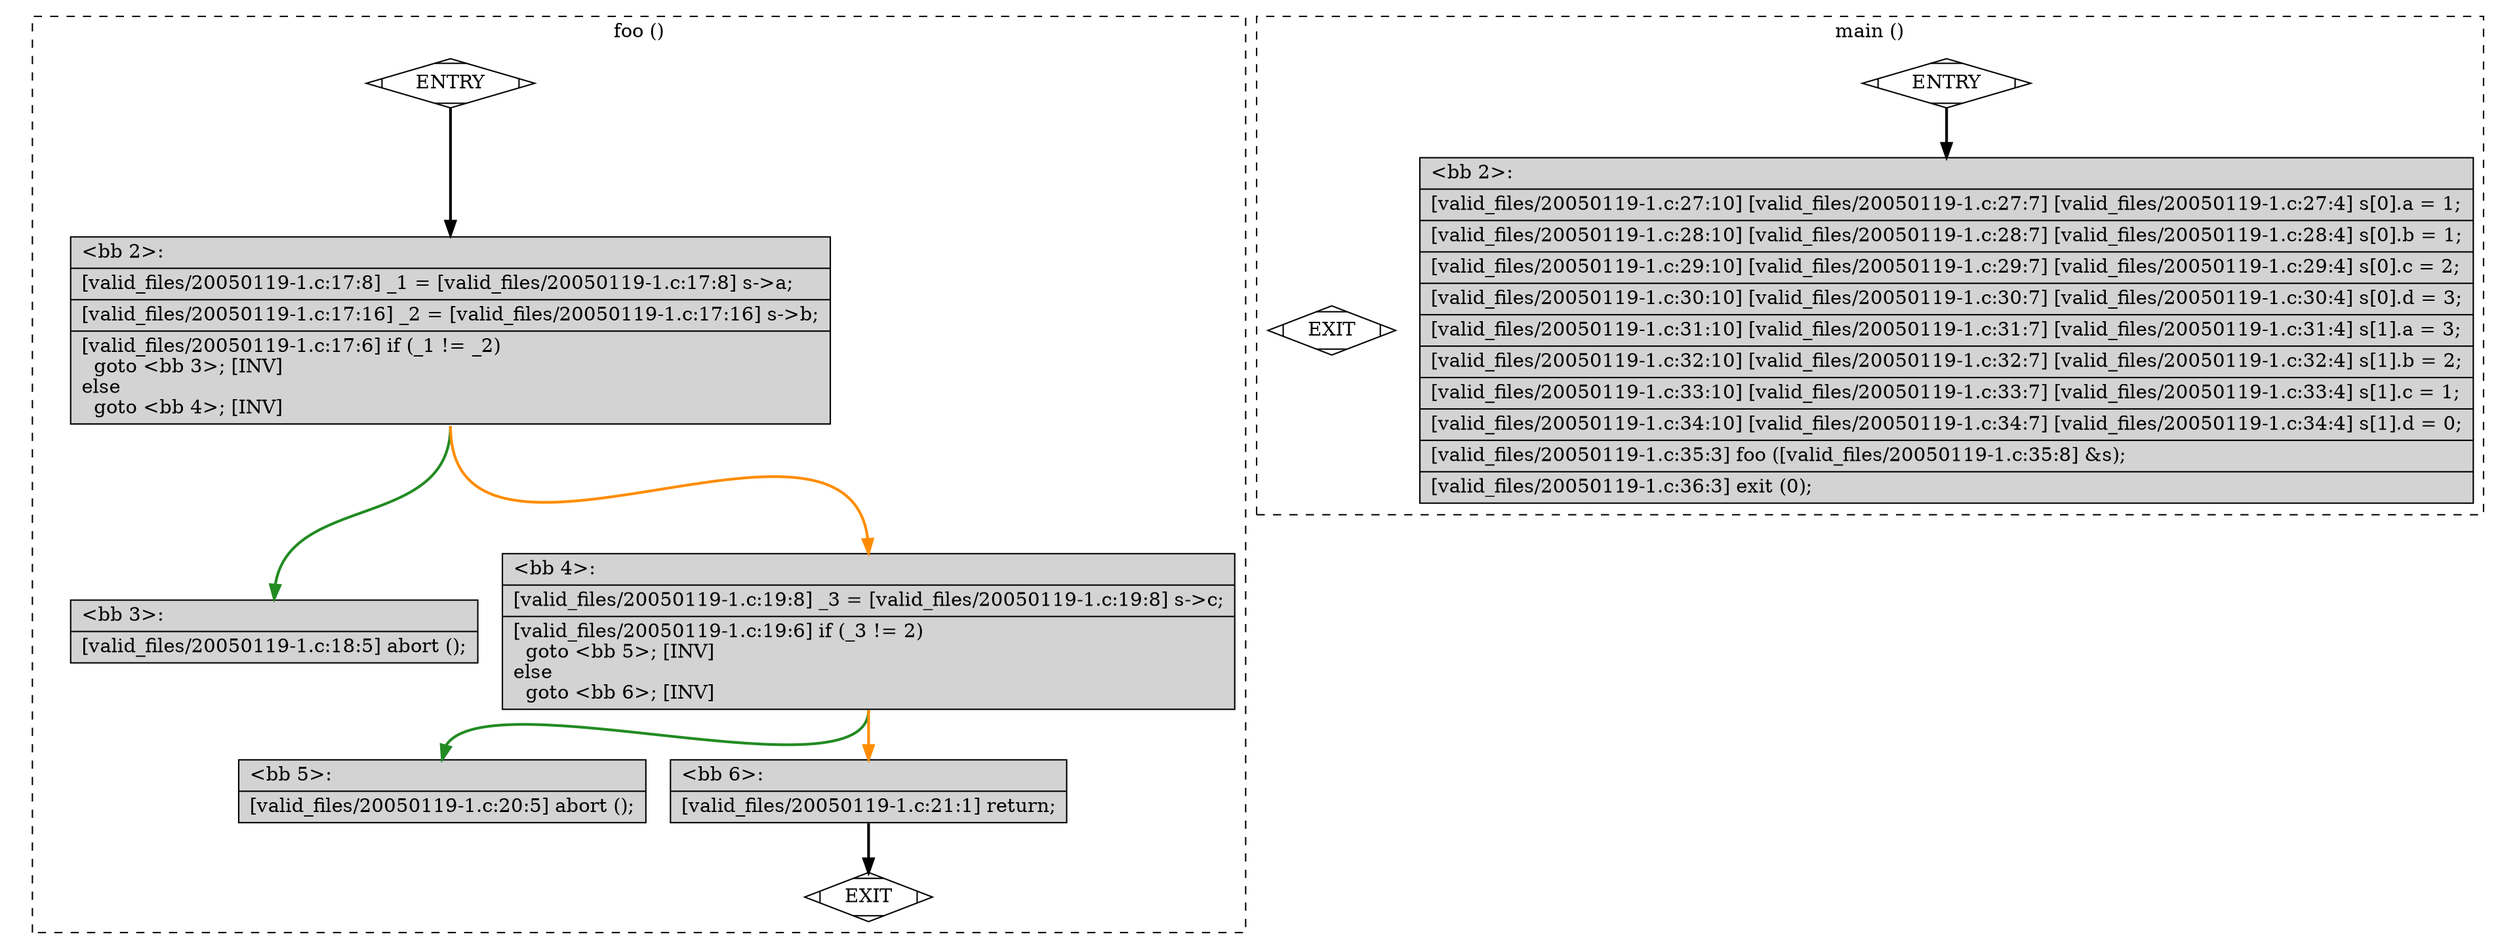 digraph "a-20050119-1.c.015t.cfg" {
overlap=false;
subgraph "cluster_foo" {
	style="dashed";
	color="black";
	label="foo ()";
	fn_0_basic_block_0 [shape=Mdiamond,style=filled,fillcolor=white,label="ENTRY"];

	fn_0_basic_block_1 [shape=Mdiamond,style=filled,fillcolor=white,label="EXIT"];

	fn_0_basic_block_2 [shape=record,style=filled,fillcolor=lightgrey,label="{\<bb\ 2\>:\l\
|[valid_files/20050119-1.c:17:8]\ _1\ =\ [valid_files/20050119-1.c:17:8]\ s-\>a;\l\
|[valid_files/20050119-1.c:17:16]\ _2\ =\ [valid_files/20050119-1.c:17:16]\ s-\>b;\l\
|[valid_files/20050119-1.c:17:6]\ if\ (_1\ !=\ _2)\l\
\ \ goto\ \<bb\ 3\>;\ [INV]\l\
else\l\
\ \ goto\ \<bb\ 4\>;\ [INV]\l\
}"];

	fn_0_basic_block_3 [shape=record,style=filled,fillcolor=lightgrey,label="{\<bb\ 3\>:\l\
|[valid_files/20050119-1.c:18:5]\ abort\ ();\l\
}"];

	fn_0_basic_block_4 [shape=record,style=filled,fillcolor=lightgrey,label="{\<bb\ 4\>:\l\
|[valid_files/20050119-1.c:19:8]\ _3\ =\ [valid_files/20050119-1.c:19:8]\ s-\>c;\l\
|[valid_files/20050119-1.c:19:6]\ if\ (_3\ !=\ 2)\l\
\ \ goto\ \<bb\ 5\>;\ [INV]\l\
else\l\
\ \ goto\ \<bb\ 6\>;\ [INV]\l\
}"];

	fn_0_basic_block_5 [shape=record,style=filled,fillcolor=lightgrey,label="{\<bb\ 5\>:\l\
|[valid_files/20050119-1.c:20:5]\ abort\ ();\l\
}"];

	fn_0_basic_block_6 [shape=record,style=filled,fillcolor=lightgrey,label="{\<bb\ 6\>:\l\
|[valid_files/20050119-1.c:21:1]\ return;\l\
}"];

	fn_0_basic_block_0:s -> fn_0_basic_block_2:n [style="solid,bold",color=black,weight=100,constraint=true];
	fn_0_basic_block_2:s -> fn_0_basic_block_3:n [style="solid,bold",color=forestgreen,weight=10,constraint=true];
	fn_0_basic_block_2:s -> fn_0_basic_block_4:n [style="solid,bold",color=darkorange,weight=10,constraint=true];
	fn_0_basic_block_4:s -> fn_0_basic_block_5:n [style="solid,bold",color=forestgreen,weight=10,constraint=true];
	fn_0_basic_block_4:s -> fn_0_basic_block_6:n [style="solid,bold",color=darkorange,weight=10,constraint=true];
	fn_0_basic_block_6:s -> fn_0_basic_block_1:n [style="solid,bold",color=black,weight=10,constraint=true];
	fn_0_basic_block_0:s -> fn_0_basic_block_1:n [style="invis",constraint=true];
}
subgraph "cluster_main" {
	style="dashed";
	color="black";
	label="main ()";
	fn_1_basic_block_0 [shape=Mdiamond,style=filled,fillcolor=white,label="ENTRY"];

	fn_1_basic_block_1 [shape=Mdiamond,style=filled,fillcolor=white,label="EXIT"];

	fn_1_basic_block_2 [shape=record,style=filled,fillcolor=lightgrey,label="{\<bb\ 2\>:\l\
|[valid_files/20050119-1.c:27:10]\ [valid_files/20050119-1.c:27:7]\ [valid_files/20050119-1.c:27:4]\ s[0].a\ =\ 1;\l\
|[valid_files/20050119-1.c:28:10]\ [valid_files/20050119-1.c:28:7]\ [valid_files/20050119-1.c:28:4]\ s[0].b\ =\ 1;\l\
|[valid_files/20050119-1.c:29:10]\ [valid_files/20050119-1.c:29:7]\ [valid_files/20050119-1.c:29:4]\ s[0].c\ =\ 2;\l\
|[valid_files/20050119-1.c:30:10]\ [valid_files/20050119-1.c:30:7]\ [valid_files/20050119-1.c:30:4]\ s[0].d\ =\ 3;\l\
|[valid_files/20050119-1.c:31:10]\ [valid_files/20050119-1.c:31:7]\ [valid_files/20050119-1.c:31:4]\ s[1].a\ =\ 3;\l\
|[valid_files/20050119-1.c:32:10]\ [valid_files/20050119-1.c:32:7]\ [valid_files/20050119-1.c:32:4]\ s[1].b\ =\ 2;\l\
|[valid_files/20050119-1.c:33:10]\ [valid_files/20050119-1.c:33:7]\ [valid_files/20050119-1.c:33:4]\ s[1].c\ =\ 1;\l\
|[valid_files/20050119-1.c:34:10]\ [valid_files/20050119-1.c:34:7]\ [valid_files/20050119-1.c:34:4]\ s[1].d\ =\ 0;\l\
|[valid_files/20050119-1.c:35:3]\ foo\ ([valid_files/20050119-1.c:35:8]\ &s);\l\
|[valid_files/20050119-1.c:36:3]\ exit\ (0);\l\
}"];

	fn_1_basic_block_0:s -> fn_1_basic_block_2:n [style="solid,bold",color=black,weight=100,constraint=true];
	fn_1_basic_block_0:s -> fn_1_basic_block_1:n [style="invis",constraint=true];
}
}
